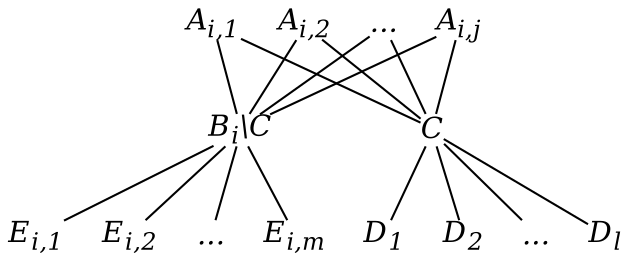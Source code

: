 digraph step3 {
    rankdir = "BT"
    node [fontname = "Times-Italic" shape = plain]
    edge [arrowhead = none]

    ai1 [label = <A<SUB><I>i</I>,1</SUB>>]
    ai2 [label = <A<SUB><I>i</I>,2</SUB>>]
    aidots [label = "..."]
    aij [label = <A<SUB><I>i,j</I></SUB>>]
    
    bimc [label = <B<SUB><I>i</I></SUB>\\C>]

    c [label = "C"]
    
    d1 [label = <D<SUB>1</SUB>>]
    d2 [label = <D<SUB>2</SUB>>]
    ddots [label = "..."]
    dl [label = <D<SUB><I>l</I></SUB>>]

    ei1 [label = <E<SUB><I>i</I>,1</SUB>>]
    ei2 [label = <E<SUB><I>i</I>,2</SUB>>]
    eidots [label = "..."]
    eim [label = <E<SUB><I>i,m</I></SUB>>]
    
    bimc -> ai1
    bimc -> ai2
    bimc -> aidots
    bimc -> aij

    c -> ai1
    c -> ai2
    c -> aidots
    c -> aij

    d1 -> c
    d2 -> c
    ddots -> c
    dl -> c

    ei1 -> bimc
    ei2 -> bimc
    eidots -> bimc
    eim -> bimc

    node [style = invis]
    edge [style = invis]
    rank = same { ai1 -> ai2 -> aidots -> aij }
    rank = same { bimc -> invis -> c }
    rank = same { ei1 -> ei2 -> eidots -> eim }
    rank = same { d1 -> d2 -> ddots -> dl }
}


